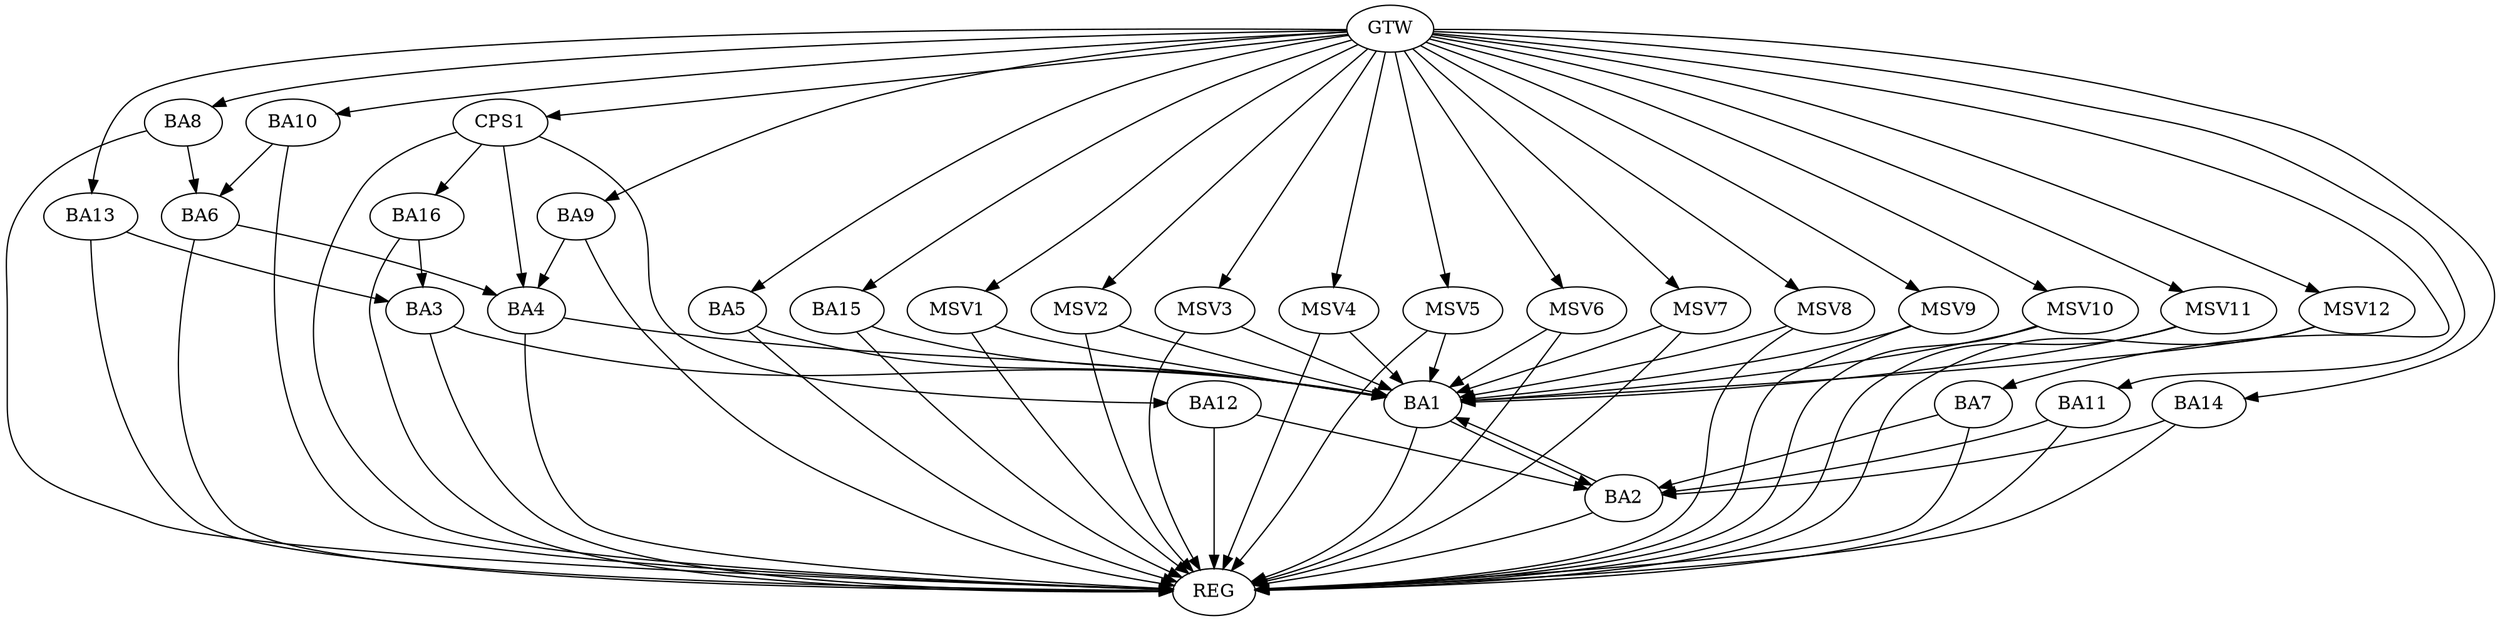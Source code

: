 strict digraph G {
  BA1 [ label="BA1" ];
  BA2 [ label="BA2" ];
  BA3 [ label="BA3" ];
  BA4 [ label="BA4" ];
  BA5 [ label="BA5" ];
  BA6 [ label="BA6" ];
  BA7 [ label="BA7" ];
  BA8 [ label="BA8" ];
  BA9 [ label="BA9" ];
  BA10 [ label="BA10" ];
  BA11 [ label="BA11" ];
  BA12 [ label="BA12" ];
  BA13 [ label="BA13" ];
  BA14 [ label="BA14" ];
  BA15 [ label="BA15" ];
  BA16 [ label="BA16" ];
  CPS1 [ label="CPS1" ];
  GTW [ label="GTW" ];
  REG [ label="REG" ];
  MSV1 [ label="MSV1" ];
  MSV2 [ label="MSV2" ];
  MSV3 [ label="MSV3" ];
  MSV4 [ label="MSV4" ];
  MSV5 [ label="MSV5" ];
  MSV6 [ label="MSV6" ];
  MSV7 [ label="MSV7" ];
  MSV8 [ label="MSV8" ];
  MSV9 [ label="MSV9" ];
  MSV10 [ label="MSV10" ];
  MSV11 [ label="MSV11" ];
  MSV12 [ label="MSV12" ];
  BA1 -> BA2;
  BA2 -> BA1;
  BA3 -> BA1;
  BA4 -> BA1;
  BA5 -> BA1;
  BA6 -> BA4;
  BA7 -> BA2;
  BA8 -> BA6;
  BA9 -> BA4;
  BA10 -> BA6;
  BA11 -> BA2;
  BA12 -> BA2;
  BA13 -> BA3;
  BA14 -> BA2;
  BA15 -> BA1;
  BA16 -> BA3;
  CPS1 -> BA4;
  CPS1 -> BA12;
  CPS1 -> BA16;
  GTW -> BA5;
  GTW -> BA7;
  GTW -> BA8;
  GTW -> BA9;
  GTW -> BA10;
  GTW -> BA11;
  GTW -> BA13;
  GTW -> BA14;
  GTW -> BA15;
  GTW -> CPS1;
  BA1 -> REG;
  BA2 -> REG;
  BA3 -> REG;
  BA4 -> REG;
  BA5 -> REG;
  BA6 -> REG;
  BA7 -> REG;
  BA8 -> REG;
  BA9 -> REG;
  BA10 -> REG;
  BA11 -> REG;
  BA12 -> REG;
  BA13 -> REG;
  BA14 -> REG;
  BA15 -> REG;
  BA16 -> REG;
  CPS1 -> REG;
  MSV1 -> BA1;
  GTW -> MSV1;
  MSV1 -> REG;
  MSV2 -> BA1;
  GTW -> MSV2;
  MSV2 -> REG;
  MSV3 -> BA1;
  MSV4 -> BA1;
  GTW -> MSV3;
  MSV3 -> REG;
  GTW -> MSV4;
  MSV4 -> REG;
  MSV5 -> BA1;
  GTW -> MSV5;
  MSV5 -> REG;
  MSV6 -> BA1;
  GTW -> MSV6;
  MSV6 -> REG;
  MSV7 -> BA1;
  GTW -> MSV7;
  MSV7 -> REG;
  MSV8 -> BA1;
  GTW -> MSV8;
  MSV8 -> REG;
  MSV9 -> BA1;
  GTW -> MSV9;
  MSV9 -> REG;
  MSV10 -> BA1;
  GTW -> MSV10;
  MSV10 -> REG;
  MSV11 -> BA1;
  GTW -> MSV11;
  MSV11 -> REG;
  MSV12 -> BA1;
  GTW -> MSV12;
  MSV12 -> REG;
}
